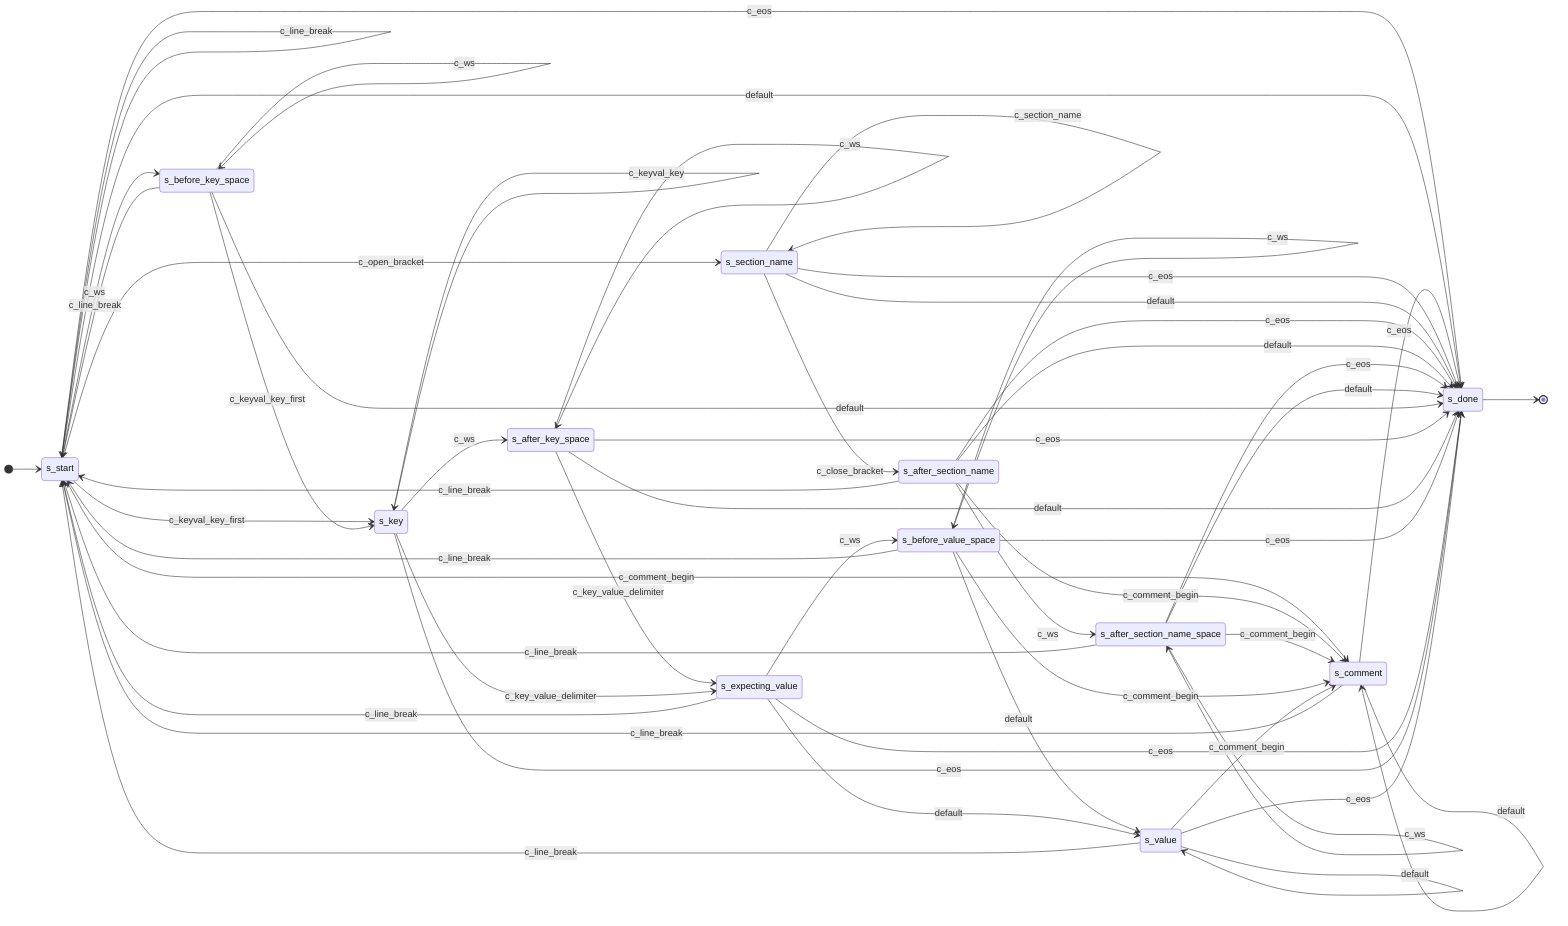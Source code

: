 stateDiagram-v2
  direction LR

  %% s_start state
  [*] --> s_start
  s_start --> s_key: c_keyval_key_first
  s_start --> s_done: c_eos
  s_start --> s_comment: c_comment_begin
  s_start --> s_before_key_space: c_ws
  s_start --> s_start: c_line_break
  s_start --> s_section_name: c_open_bracket
  s_start --> s_done: default

  %% s_comment state
  s_comment --> s_start: c_line_break
  s_comment --> s_done: c_eos
  s_comment --> s_comment: default

  %% s_section_name state
  s_section_name --> s_section_name: c_section_name
  s_section_name --> s_after_section_name: c_close_bracket
  s_section_name --> s_done: c_eos
  s_section_name --> s_done: default

  %% s_after_section_name state
  s_after_section_name --> s_after_section_name_space: c_ws
  s_after_section_name --> s_comment: c_comment_begin
  s_after_section_name --> s_start: c_line_break
  s_after_section_name --> s_done: c_eos
  s_after_section_name --> s_done: default

  %% s_after_section_name_space state
  s_after_section_name_space --> s_after_section_name_space: c_ws
  s_after_section_name_space --> s_comment: c_comment_begin
  s_after_section_name_space --> s_start: c_line_break
  s_after_section_name_space --> s_done: c_eos
  s_after_section_name_space --> s_done: default

  %% s_before_key_space state
  s_before_key_space --> s_before_key_space: c_ws
  s_before_key_space --> s_start: c_line_break
  s_before_key_space --> s_key: c_keyval_key_first
  s_before_key_space --> s_done: default

  %% s_after_key_space state
  s_after_key_space --> s_after_key_space: c_ws
  s_after_key_space --> s_expecting_value: c_key_value_delimiter
  s_after_key_space --> s_done: c_eos
  s_after_key_space --> s_done: default

  %% s_before_value_space state
  s_before_value_space --> s_before_value_space: c_ws
  s_before_value_space --> s_start: c_line_break
  s_before_value_space --> s_done: c_eos
  s_before_value_space --> s_comment: c_comment_begin
  s_before_value_space --> s_value: default

  %% s_expecting_value state
  s_expecting_value --> s_before_value_space: c_ws
  s_expecting_value --> s_done: c_eos
  s_expecting_value --> s_start: c_line_break
  s_expecting_value --> s_value: default

  %% s_key state
  s_key --> s_key: c_keyval_key
  s_key --> s_expecting_value: c_key_value_delimiter
  s_key --> s_done: c_eos
  s_key --> s_after_key_space: c_ws

  %% s_value state
  s_value --> s_start: c_line_break
  s_value --> s_done: c_eos
  s_value --> s_comment: c_comment_begin
  s_value --> s_value: default

  %% s_done state
  s_done --> [*]